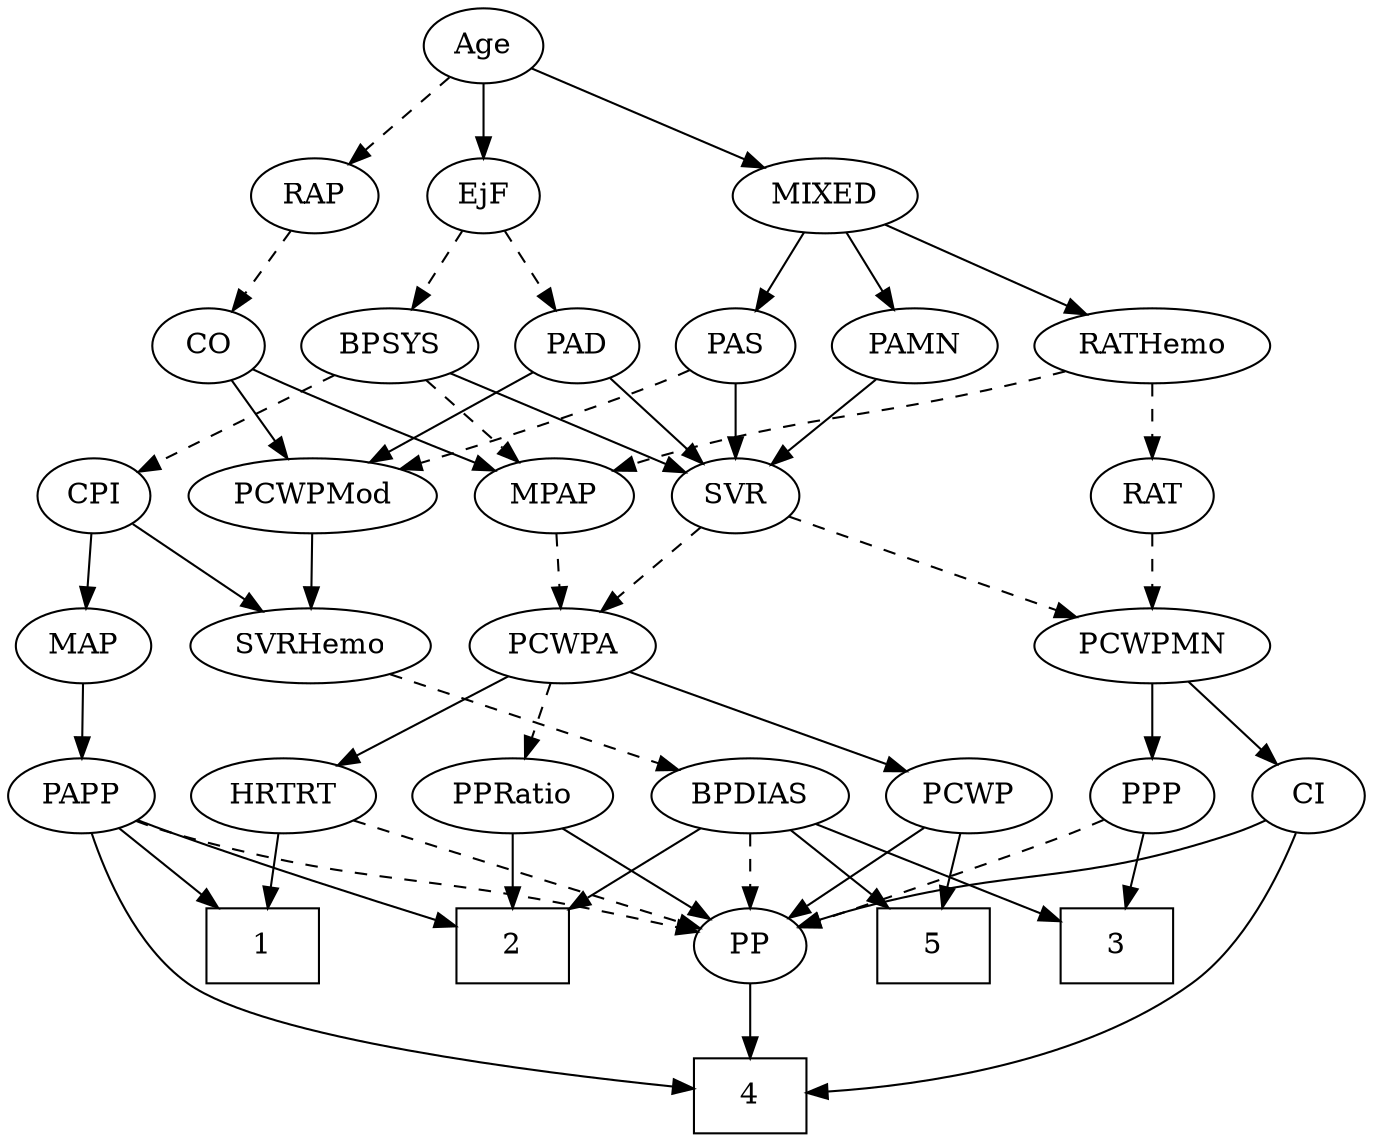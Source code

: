 strict digraph {
	graph [bb="0,0,591.85,540"];
	node [label="\N"];
	1	[height=0.5,
		pos="112.85,90",
		shape=box,
		width=0.75];
	2	[height=0.5,
		pos="217.85,90",
		shape=box,
		width=0.75];
	3	[height=0.5,
		pos="482.85,90",
		shape=box,
		width=0.75];
	4	[height=0.5,
		pos="317.85,18",
		shape=box,
		width=0.75];
	5	[height=0.5,
		pos="400.85,90",
		shape=box,
		width=0.75];
	Age	[height=0.5,
		pos="193.85,522",
		width=0.75];
	EjF	[height=0.5,
		pos="193.85,450",
		width=0.75];
	Age -> EjF	[pos="e,193.85,468.1 193.85,503.7 193.85,495.98 193.85,486.71 193.85,478.11",
		style=solid];
	RAP	[height=0.5,
		pos="115.85,450",
		width=0.77632];
	Age -> RAP	[pos="e,131.49,465.04 178.44,507.17 167.19,497.07 151.74,483.21 139.01,471.79",
		style=dashed];
	MIXED	[height=0.5,
		pos="355.85,450",
		width=1.1193];
	Age -> MIXED	[pos="e,327.96,463.05 216.03,511.41 242.42,500.01 286.87,480.8 318.57,467.11",
		style=solid];
	BPSYS	[height=0.5,
		pos="157.85,378",
		width=1.0471];
	EjF -> BPSYS	[pos="e,166.4,395.63 185.5,432.76 181.2,424.4 175.86,414.02 171.02,404.61",
		style=dashed];
	PAD	[height=0.5,
		pos="241.85,378",
		width=0.79437];
	EjF -> PAD	[pos="e,231,394.82 204.74,433.12 210.81,424.26 218.51,413.04 225.31,403.12",
		style=dashed];
	CO	[height=0.5,
		pos="74.847,378",
		width=0.75];
	RAP -> CO	[pos="e,84.305,395.15 106.34,432.76 101.32,424.19 95.051,413.49 89.432,403.9",
		style=dashed];
	PAS	[height=0.5,
		pos="315.85,378",
		width=0.75];
	MIXED -> PAS	[pos="e,324.98,394.99 346.37,432.41 341.52,423.92 335.51,413.41 330.11,403.96",
		style=solid];
	PAMN	[height=0.5,
		pos="396.85,378",
		width=1.011];
	MIXED -> PAMN	[pos="e,387.2,395.47 365.56,432.41 370.47,424.04 376.52,413.71 381.99,404.37",
		style=solid];
	RATHemo	[height=0.5,
		pos="500.85,378",
		width=1.3721];
	MIXED -> RATHemo	[pos="e,472.3,392.78 382.11,436.32 404.78,425.38 437.82,409.43 463.29,397.13",
		style=solid];
	MPAP	[height=0.5,
		pos="235.85,306",
		width=0.97491];
	PCWPA	[height=0.5,
		pos="240.85,234",
		width=1.1555];
	MPAP -> PCWPA	[pos="e,239.63,252.1 237.08,287.7 237.63,279.98 238.3,270.71 238.91,262.11",
		style=dashed];
	BPSYS -> MPAP	[pos="e,219.22,321.92 174.77,361.81 185.58,352.11 199.75,339.39 211.73,328.64",
		style=dashed];
	CPI	[height=0.5,
		pos="33.847,306",
		width=0.75];
	BPSYS -> CPI	[pos="e,53.791,318.26 134.52,363.83 114.14,352.33 84.48,335.58 62.628,323.25",
		style=dashed];
	SVR	[height=0.5,
		pos="316.85,306",
		width=0.77632];
	BPSYS -> SVR	[pos="e,294.58,317.32 185.05,365.37 209.82,354.74 247.38,338.51 279.85,324 281.64,323.2 283.48,322.37 285.33,321.54",
		style=solid];
	PAD -> SVR	[pos="e,301.58,321.25 257.39,362.5 268.02,352.58 282.28,339.26 294.17,328.16",
		style=solid];
	PCWPMod	[height=0.5,
		pos="130.85,306",
		width=1.4443];
	PAD -> PCWPMod	[pos="e,154.88,322.16 222.26,364.65 206.03,354.41 182.63,339.66 163.57,327.63",
		style=solid];
	CO -> MPAP	[pos="e,209.38,317.86 96.102,366.79 100.93,364.52 106.05,362.15 110.85,360 140.66,346.65 174.83,332.22 199.91,321.79",
		style=solid];
	CO -> PCWPMod	[pos="e,117.54,323.63 86.998,361.81 94.035,353.02 103.06,341.73 111.1,331.69",
		style=solid];
	PAS -> SVR	[pos="e,316.6,324.1 316.09,359.7 316.2,351.98 316.34,342.71 316.46,334.11",
		style=solid];
	PAS -> PCWPMod	[pos="e,167.36,318.86 294.68,366.58 289.85,364.32 284.7,362 279.85,360 245.87,345.98 206.69,332.13 177.03,322.1",
		style=dashed];
	PAMN -> SVR	[pos="e,332.81,320.97 379.49,361.81 368.1,351.85 353.07,338.7 340.59,327.77",
		style=solid];
	RATHemo -> MPAP	[pos="e,262.62,318.08 463.8,365.95 456.55,363.89 448.97,361.82 441.85,360 370.38,341.78 350.45,345.35 279.85,324 277.29,323.23 274.67,\
322.37 272.04,321.48",
		style=dashed];
	RAT	[height=0.5,
		pos="498.85,306",
		width=0.75827];
	RATHemo -> RAT	[pos="e,499.34,324.1 500.35,359.7 500.13,351.98 499.87,342.71 499.62,334.11",
		style=dashed];
	SVRHemo	[height=0.5,
		pos="130.85,234",
		width=1.3902];
	CPI -> SVRHemo	[pos="e,109.44,250.45 51.638,292.16 65.518,282.14 85.097,268.02 101.32,256.31",
		style=solid];
	MAP	[height=0.5,
		pos="31.847,234",
		width=0.84854];
	CPI -> MAP	[pos="e,32.336,252.1 33.353,287.7 33.132,279.98 32.868,270.71 32.622,262.11",
		style=solid];
	PCWPMN	[height=0.5,
		pos="494.85,234",
		width=1.3902];
	RAT -> PCWPMN	[pos="e,495.82,252.1 497.86,287.7 497.42,279.98 496.89,270.71 496.4,262.11",
		style=dashed];
	SVR -> PCWPA	[pos="e,257.79,250.61 301.47,290.83 291.08,281.27 277.14,268.43 265.25,257.48",
		style=dashed];
	SVR -> PCWPMN	[pos="e,462.2,247.84 340.12,295.85 368.63,284.64 417.48,265.43 452.67,251.59",
		style=dashed];
	PCWPMod -> SVRHemo	[pos="e,130.85,252.1 130.85,287.7 130.85,279.98 130.85,270.71 130.85,262.11",
		style=solid];
	PPRatio	[height=0.5,
		pos="217.85,162",
		width=1.1013];
	PCWPA -> PPRatio	[pos="e,223.52,180.28 235.28,216.05 232.69,208.18 229.55,198.62 226.65,189.79",
		style=dashed];
	PCWP	[height=0.5,
		pos="412.85,162",
		width=0.97491];
	PCWPA -> PCWP	[pos="e,386.08,173.89 270.02,221.13 299.47,209.14 345,190.61 376.71,177.71",
		style=solid];
	HRTRT	[height=0.5,
		pos="120.85,162",
		width=1.1013];
	PCWPA -> HRTRT	[pos="e,144.51,176.8 217.14,219.17 198.9,208.53 173.48,193.7 153.34,181.96",
		style=solid];
	PPP	[height=0.5,
		pos="492.85,162",
		width=0.75];
	PCWPMN -> PPP	[pos="e,493.34,180.1 494.35,215.7 494.13,207.98 493.87,198.71 493.62,190.11",
		style=solid];
	CI	[height=0.5,
		pos="564.85,162",
		width=0.75];
	PCWPMN -> CI	[pos="e,550.13,177.72 511.08,216.76 520.57,207.27 532.68,195.17 542.99,184.85",
		style=solid];
	BPDIAS	[height=0.5,
		pos="317.85,162",
		width=1.1735];
	SVRHemo -> BPDIAS	[pos="e,287.18,174.48 164.28,220.49 196.02,208.6 243.79,190.72 277.61,178.06",
		style=dashed];
	BPDIAS -> 2	[pos="e,242.19,108.04 296.64,146.15 283.32,136.83 265.86,124.61 250.76,114.04",
		style=solid];
	BPDIAS -> 3	[pos="e,455.8,102.47 346.59,148.81 374.33,137.04 416.44,119.17 446.5,106.42",
		style=solid];
	BPDIAS -> 5	[pos="e,380.44,108.21 336.27,145.46 346.9,136.5 360.5,125.03 372.47,114.93",
		style=solid];
	PP	[height=0.5,
		pos="317.85,90",
		width=0.75];
	BPDIAS -> PP	[pos="e,317.85,108.1 317.85,143.7 317.85,135.98 317.85,126.71 317.85,118.11",
		style=dashed];
	PAPP	[height=0.5,
		pos="31.847,162",
		width=0.88464];
	MAP -> PAPP	[pos="e,31.847,180.1 31.847,215.7 31.847,207.98 31.847,198.71 31.847,190.11",
		style=solid];
	PP -> 4	[pos="e,317.85,36.104 317.85,71.697 317.85,63.983 317.85,54.712 317.85,46.112",
		style=solid];
	PPP -> 3	[pos="e,485.32,108.28 490.43,144.05 489.33,136.35 487.99,127.03 486.76,118.36",
		style=solid];
	PPP -> PP	[pos="e,340.83,99.519 471.65,150.66 466.82,148.39 461.68,146.06 456.85,144 437.22,135.64 385.05,116 350.5,103.12",
		style=dashed];
	PPRatio -> 2	[pos="e,217.85,108.1 217.85,143.7 217.85,135.98 217.85,126.71 217.85,118.11",
		style=solid];
	PPRatio -> PP	[pos="e,299.84,103.61 238.57,146.5 253.96,135.72 275.07,120.94 291.64,109.34",
		style=solid];
	PCWP -> 5	[pos="e,403.81,108.28 409.94,144.05 408.62,136.35 407.02,127.03 405.54,118.36",
		style=solid];
	PCWP -> PP	[pos="e,335.44,103.96 393.62,146.83 379.26,136.25 359.47,121.67 343.72,110.06",
		style=solid];
	CI -> 4	[pos="e,344.99,19.394 560.57,143.88 554.63,123.67 541.92,90.495 518.85,72 471.24,33.837 398.86,22.965 355.18,19.982",
		style=solid];
	CI -> PP	[pos="e,340.6,99.909 544.24,150.3 539.29,148 533.95,145.74 528.85,144 458.22,119.92 436.53,128.74 364.85,108 360.1,106.63 355.13,105.02 \
350.28,103.36",
		style=solid];
	PAPP -> 1	[pos="e,92.94,108.2 48.63,146.5 59.198,137.36 73.091,125.36 85.252,114.85",
		style=solid];
	PAPP -> 2	[pos="e,190.78,100.34 56.3,150.36 61.416,148.21 66.792,145.99 71.847,144 108.82,129.45 151.6,114.09 181.25,103.67",
		style=solid];
	PAPP -> 4	[pos="e,290.66,22.027 35.697,144.08 41.232,123.76 53.45,90.143 76.847,72 108.31,47.607 221.1,30.699 280.55,23.264",
		style=solid];
	PAPP -> PP	[pos="e,293.32,97.91 55.661,149.93 60.917,147.76 66.51,145.64 71.847,144 150.66,119.74 173.51,126.59 253.85,108 263.47,105.77 273.84,103.13 \
283.38,100.59",
		style=dashed];
	HRTRT -> 1	[pos="e,114.8,108.1 118.87,143.7 117.99,135.98 116.93,126.71 115.95,118.11",
		style=solid];
	HRTRT -> PP	[pos="e,294.56,99.275 151.2,150.22 187.3,137.39 247.38,116.04 284.68,102.79",
		style=dashed];
}
